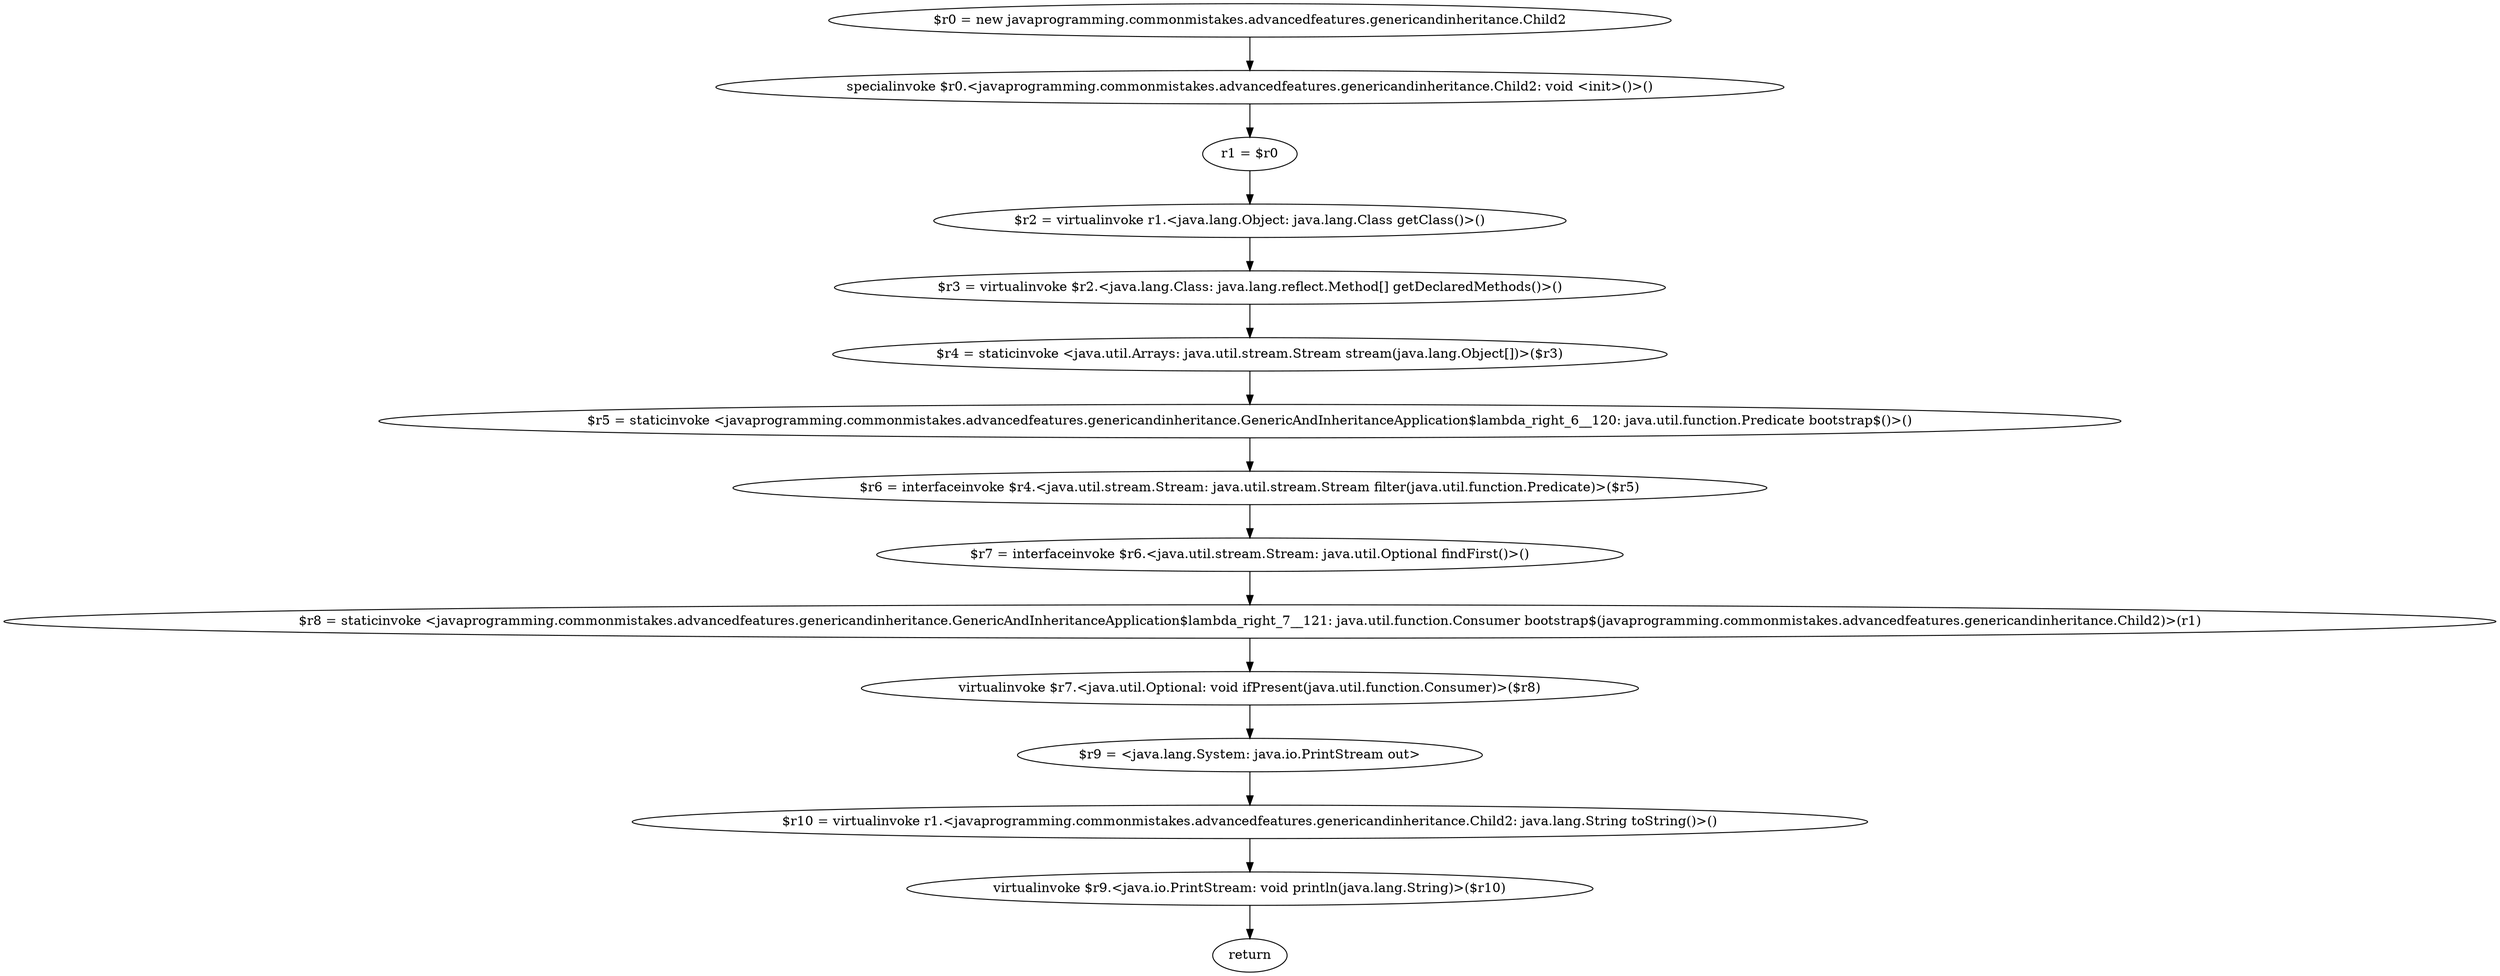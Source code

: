 digraph "unitGraph" {
    "$r0 = new javaprogramming.commonmistakes.advancedfeatures.genericandinheritance.Child2"
    "specialinvoke $r0.<javaprogramming.commonmistakes.advancedfeatures.genericandinheritance.Child2: void <init>()>()"
    "r1 = $r0"
    "$r2 = virtualinvoke r1.<java.lang.Object: java.lang.Class getClass()>()"
    "$r3 = virtualinvoke $r2.<java.lang.Class: java.lang.reflect.Method[] getDeclaredMethods()>()"
    "$r4 = staticinvoke <java.util.Arrays: java.util.stream.Stream stream(java.lang.Object[])>($r3)"
    "$r5 = staticinvoke <javaprogramming.commonmistakes.advancedfeatures.genericandinheritance.GenericAndInheritanceApplication$lambda_right_6__120: java.util.function.Predicate bootstrap$()>()"
    "$r6 = interfaceinvoke $r4.<java.util.stream.Stream: java.util.stream.Stream filter(java.util.function.Predicate)>($r5)"
    "$r7 = interfaceinvoke $r6.<java.util.stream.Stream: java.util.Optional findFirst()>()"
    "$r8 = staticinvoke <javaprogramming.commonmistakes.advancedfeatures.genericandinheritance.GenericAndInheritanceApplication$lambda_right_7__121: java.util.function.Consumer bootstrap$(javaprogramming.commonmistakes.advancedfeatures.genericandinheritance.Child2)>(r1)"
    "virtualinvoke $r7.<java.util.Optional: void ifPresent(java.util.function.Consumer)>($r8)"
    "$r9 = <java.lang.System: java.io.PrintStream out>"
    "$r10 = virtualinvoke r1.<javaprogramming.commonmistakes.advancedfeatures.genericandinheritance.Child2: java.lang.String toString()>()"
    "virtualinvoke $r9.<java.io.PrintStream: void println(java.lang.String)>($r10)"
    "return"
    "$r0 = new javaprogramming.commonmistakes.advancedfeatures.genericandinheritance.Child2"->"specialinvoke $r0.<javaprogramming.commonmistakes.advancedfeatures.genericandinheritance.Child2: void <init>()>()";
    "specialinvoke $r0.<javaprogramming.commonmistakes.advancedfeatures.genericandinheritance.Child2: void <init>()>()"->"r1 = $r0";
    "r1 = $r0"->"$r2 = virtualinvoke r1.<java.lang.Object: java.lang.Class getClass()>()";
    "$r2 = virtualinvoke r1.<java.lang.Object: java.lang.Class getClass()>()"->"$r3 = virtualinvoke $r2.<java.lang.Class: java.lang.reflect.Method[] getDeclaredMethods()>()";
    "$r3 = virtualinvoke $r2.<java.lang.Class: java.lang.reflect.Method[] getDeclaredMethods()>()"->"$r4 = staticinvoke <java.util.Arrays: java.util.stream.Stream stream(java.lang.Object[])>($r3)";
    "$r4 = staticinvoke <java.util.Arrays: java.util.stream.Stream stream(java.lang.Object[])>($r3)"->"$r5 = staticinvoke <javaprogramming.commonmistakes.advancedfeatures.genericandinheritance.GenericAndInheritanceApplication$lambda_right_6__120: java.util.function.Predicate bootstrap$()>()";
    "$r5 = staticinvoke <javaprogramming.commonmistakes.advancedfeatures.genericandinheritance.GenericAndInheritanceApplication$lambda_right_6__120: java.util.function.Predicate bootstrap$()>()"->"$r6 = interfaceinvoke $r4.<java.util.stream.Stream: java.util.stream.Stream filter(java.util.function.Predicate)>($r5)";
    "$r6 = interfaceinvoke $r4.<java.util.stream.Stream: java.util.stream.Stream filter(java.util.function.Predicate)>($r5)"->"$r7 = interfaceinvoke $r6.<java.util.stream.Stream: java.util.Optional findFirst()>()";
    "$r7 = interfaceinvoke $r6.<java.util.stream.Stream: java.util.Optional findFirst()>()"->"$r8 = staticinvoke <javaprogramming.commonmistakes.advancedfeatures.genericandinheritance.GenericAndInheritanceApplication$lambda_right_7__121: java.util.function.Consumer bootstrap$(javaprogramming.commonmistakes.advancedfeatures.genericandinheritance.Child2)>(r1)";
    "$r8 = staticinvoke <javaprogramming.commonmistakes.advancedfeatures.genericandinheritance.GenericAndInheritanceApplication$lambda_right_7__121: java.util.function.Consumer bootstrap$(javaprogramming.commonmistakes.advancedfeatures.genericandinheritance.Child2)>(r1)"->"virtualinvoke $r7.<java.util.Optional: void ifPresent(java.util.function.Consumer)>($r8)";
    "virtualinvoke $r7.<java.util.Optional: void ifPresent(java.util.function.Consumer)>($r8)"->"$r9 = <java.lang.System: java.io.PrintStream out>";
    "$r9 = <java.lang.System: java.io.PrintStream out>"->"$r10 = virtualinvoke r1.<javaprogramming.commonmistakes.advancedfeatures.genericandinheritance.Child2: java.lang.String toString()>()";
    "$r10 = virtualinvoke r1.<javaprogramming.commonmistakes.advancedfeatures.genericandinheritance.Child2: java.lang.String toString()>()"->"virtualinvoke $r9.<java.io.PrintStream: void println(java.lang.String)>($r10)";
    "virtualinvoke $r9.<java.io.PrintStream: void println(java.lang.String)>($r10)"->"return";
}
